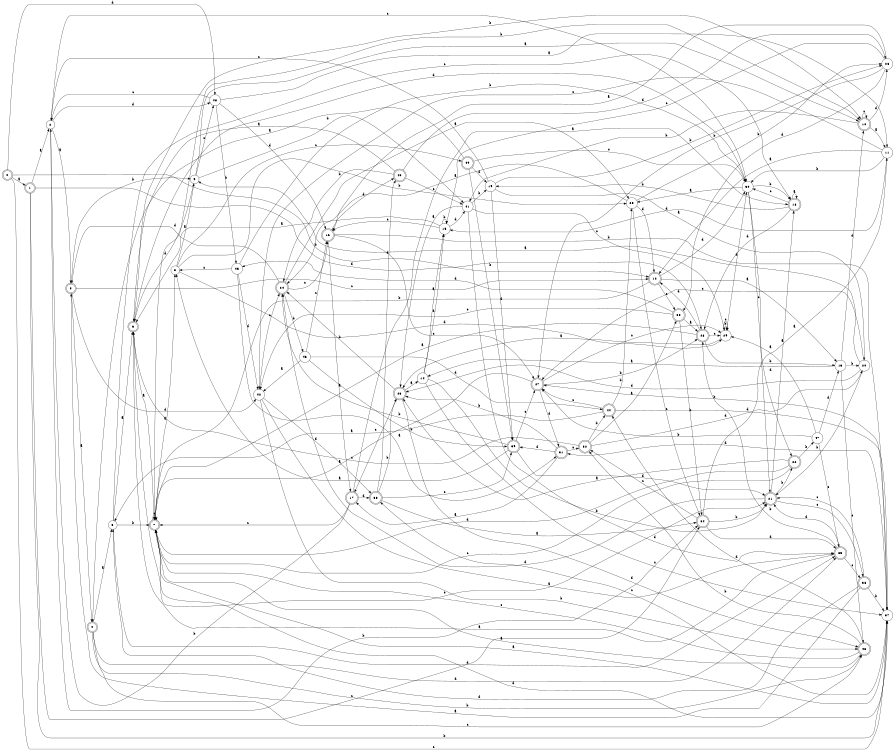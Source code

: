 digraph n40_8 {
__start0 [label="" shape="none"];

rankdir=LR;
size="8,5";

s0 [style="rounded,filled", color="black", fillcolor="white" shape="doublecircle", label="0"];
s1 [style="rounded,filled", color="black", fillcolor="white" shape="doublecircle", label="1"];
s2 [style="filled", color="black", fillcolor="white" shape="circle", label="2"];
s3 [style="rounded,filled", color="black", fillcolor="white" shape="doublecircle", label="3"];
s4 [style="rounded,filled", color="black", fillcolor="white" shape="doublecircle", label="4"];
s5 [style="filled", color="black", fillcolor="white" shape="circle", label="5"];
s6 [style="rounded,filled", color="black", fillcolor="white" shape="doublecircle", label="6"];
s7 [style="rounded,filled", color="black", fillcolor="white" shape="doublecircle", label="7"];
s8 [style="filled", color="black", fillcolor="white" shape="circle", label="8"];
s9 [style="filled", color="black", fillcolor="white" shape="circle", label="9"];
s10 [style="rounded,filled", color="black", fillcolor="white" shape="doublecircle", label="10"];
s11 [style="filled", color="black", fillcolor="white" shape="circle", label="11"];
s12 [style="rounded,filled", color="black", fillcolor="white" shape="doublecircle", label="12"];
s13 [style="filled", color="black", fillcolor="white" shape="circle", label="13"];
s14 [style="filled", color="black", fillcolor="white" shape="circle", label="14"];
s15 [style="filled", color="black", fillcolor="white" shape="circle", label="15"];
s16 [style="rounded,filled", color="black", fillcolor="white" shape="doublecircle", label="16"];
s17 [style="rounded,filled", color="black", fillcolor="white" shape="doublecircle", label="17"];
s18 [style="rounded,filled", color="black", fillcolor="white" shape="doublecircle", label="18"];
s19 [style="filled", color="black", fillcolor="white" shape="circle", label="19"];
s20 [style="filled", color="black", fillcolor="white" shape="circle", label="20"];
s21 [style="rounded,filled", color="black", fillcolor="white" shape="doublecircle", label="21"];
s22 [style="rounded,filled", color="black", fillcolor="white" shape="doublecircle", label="22"];
s23 [style="rounded,filled", color="black", fillcolor="white" shape="doublecircle", label="23"];
s24 [style="rounded,filled", color="black", fillcolor="white" shape="doublecircle", label="24"];
s25 [style="filled", color="black", fillcolor="white" shape="circle", label="25"];
s26 [style="filled", color="black", fillcolor="white" shape="circle", label="26"];
s27 [style="rounded,filled", color="black", fillcolor="white" shape="doublecircle", label="27"];
s28 [style="rounded,filled", color="black", fillcolor="white" shape="doublecircle", label="28"];
s29 [style="filled", color="black", fillcolor="white" shape="circle", label="29"];
s30 [style="filled", color="black", fillcolor="white" shape="circle", label="30"];
s31 [style="rounded,filled", color="black", fillcolor="white" shape="doublecircle", label="31"];
s32 [style="rounded,filled", color="black", fillcolor="white" shape="doublecircle", label="32"];
s33 [style="rounded,filled", color="black", fillcolor="white" shape="doublecircle", label="33"];
s34 [style="rounded,filled", color="black", fillcolor="white" shape="doublecircle", label="34"];
s35 [style="rounded,filled", color="black", fillcolor="white" shape="doublecircle", label="35"];
s36 [style="rounded,filled", color="black", fillcolor="white" shape="doublecircle", label="36"];
s37 [style="filled", color="black", fillcolor="white" shape="circle", label="37"];
s38 [style="rounded,filled", color="black", fillcolor="white" shape="doublecircle", label="38"];
s39 [style="rounded,filled", color="black", fillcolor="white" shape="doublecircle", label="39"];
s40 [style="rounded,filled", color="black", fillcolor="white" shape="doublecircle", label="40"];
s41 [style="filled", color="black", fillcolor="white" shape="circle", label="41"];
s42 [style="filled", color="black", fillcolor="white" shape="circle", label="42"];
s43 [style="rounded,filled", color="black", fillcolor="white" shape="doublecircle", label="43"];
s44 [style="rounded,filled", color="black", fillcolor="white" shape="doublecircle", label="44"];
s45 [style="filled", color="black", fillcolor="white" shape="circle", label="45"];
s46 [style="filled", color="black", fillcolor="white" shape="circle", label="46"];
s47 [style="filled", color="black", fillcolor="white" shape="circle", label="47"];
s48 [style="filled", color="black", fillcolor="white" shape="circle", label="48"];
s49 [style="rounded,filled", color="black", fillcolor="white" shape="doublecircle", label="49"];
s0 -> s1 [label="a"];
s0 -> s12 [label="b"];
s0 -> s37 [label="c"];
s0 -> s48 [label="d"];
s1 -> s2 [label="a"];
s1 -> s37 [label="b"];
s1 -> s34 [label="c"];
s1 -> s28 [label="d"];
s2 -> s3 [label="a"];
s2 -> s34 [label="b"];
s2 -> s30 [label="c"];
s2 -> s48 [label="d"];
s3 -> s4 [label="a"];
s3 -> s9 [label="b"];
s3 -> s12 [label="c"];
s3 -> s42 [label="d"];
s4 -> s5 [label="a"];
s4 -> s43 [label="b"];
s4 -> s43 [label="c"];
s4 -> s35 [label="d"];
s5 -> s6 [label="a"];
s5 -> s7 [label="b"];
s5 -> s18 [label="c"];
s5 -> s35 [label="d"];
s6 -> s7 [label="a"];
s6 -> s10 [label="b"];
s6 -> s21 [label="c"];
s6 -> s30 [label="d"];
s7 -> s8 [label="a"];
s7 -> s10 [label="b"];
s7 -> s7 [label="c"];
s7 -> s37 [label="d"];
s8 -> s9 [label="a"];
s8 -> s25 [label="b"];
s8 -> s49 [label="c"];
s8 -> s29 [label="d"];
s9 -> s10 [label="a"];
s9 -> s41 [label="b"];
s9 -> s48 [label="c"];
s9 -> s6 [label="d"];
s10 -> s11 [label="a"];
s10 -> s41 [label="b"];
s10 -> s10 [label="c"];
s10 -> s26 [label="d"];
s11 -> s12 [label="a"];
s11 -> s30 [label="b"];
s11 -> s42 [label="c"];
s11 -> s15 [label="d"];
s12 -> s13 [label="a"];
s12 -> s7 [label="b"];
s12 -> s33 [label="c"];
s12 -> s30 [label="d"];
s13 -> s14 [label="a"];
s13 -> s20 [label="b"];
s13 -> s43 [label="c"];
s13 -> s10 [label="d"];
s14 -> s15 [label="a"];
s14 -> s21 [label="b"];
s14 -> s37 [label="c"];
s14 -> s15 [label="d"];
s15 -> s6 [label="a"];
s15 -> s15 [label="b"];
s15 -> s16 [label="c"];
s15 -> s41 [label="d"];
s16 -> s17 [label="a"];
s16 -> s37 [label="b"];
s16 -> s27 [label="c"];
s16 -> s40 [label="d"];
s17 -> s18 [label="a"];
s17 -> s2 [label="b"];
s17 -> s7 [label="c"];
s17 -> s38 [label="d"];
s18 -> s18 [label="a"];
s18 -> s19 [label="b"];
s18 -> s30 [label="c"];
s18 -> s28 [label="d"];
s19 -> s20 [label="a"];
s19 -> s26 [label="b"];
s19 -> s2 [label="c"];
s19 -> s39 [label="d"];
s20 -> s9 [label="a"];
s20 -> s21 [label="b"];
s20 -> s27 [label="c"];
s20 -> s23 [label="d"];
s21 -> s18 [label="a"];
s21 -> s22 [label="b"];
s21 -> s36 [label="c"];
s21 -> s24 [label="d"];
s22 -> s23 [label="a"];
s22 -> s47 [label="b"];
s22 -> s7 [label="c"];
s22 -> s7 [label="d"];
s23 -> s14 [label="a"];
s23 -> s24 [label="b"];
s23 -> s17 [label="c"];
s23 -> s43 [label="d"];
s24 -> s25 [label="a"];
s24 -> s46 [label="b"];
s24 -> s16 [label="c"];
s24 -> s3 [label="d"];
s25 -> s24 [label="a"];
s25 -> s26 [label="b"];
s25 -> s34 [label="c"];
s25 -> s12 [label="d"];
s26 -> s16 [label="a"];
s26 -> s27 [label="b"];
s26 -> s15 [label="c"];
s26 -> s33 [label="d"];
s27 -> s7 [label="a"];
s27 -> s28 [label="b"];
s27 -> s29 [label="c"];
s27 -> s31 [label="d"];
s28 -> s7 [label="a"];
s28 -> s13 [label="b"];
s28 -> s29 [label="c"];
s28 -> s12 [label="d"];
s29 -> s23 [label="a"];
s29 -> s29 [label="b"];
s29 -> s29 [label="c"];
s29 -> s30 [label="d"];
s30 -> s25 [label="a"];
s30 -> s18 [label="b"];
s30 -> s21 [label="c"];
s30 -> s22 [label="d"];
s31 -> s17 [label="a"];
s31 -> s23 [label="b"];
s31 -> s32 [label="c"];
s31 -> s39 [label="d"];
s32 -> s33 [label="a"];
s32 -> s44 [label="b"];
s32 -> s6 [label="c"];
s32 -> s20 [label="d"];
s33 -> s28 [label="a"];
s33 -> s34 [label="b"];
s33 -> s42 [label="c"];
s33 -> s45 [label="d"];
s34 -> s11 [label="a"];
s34 -> s21 [label="b"];
s34 -> s32 [label="c"];
s34 -> s35 [label="d"];
s35 -> s6 [label="a"];
s35 -> s28 [label="b"];
s35 -> s36 [label="c"];
s35 -> s21 [label="d"];
s36 -> s3 [label="a"];
s36 -> s37 [label="b"];
s36 -> s21 [label="c"];
s36 -> s5 [label="d"];
s37 -> s7 [label="a"];
s37 -> s27 [label="b"];
s37 -> s38 [label="c"];
s37 -> s31 [label="d"];
s38 -> s34 [label="a"];
s38 -> s23 [label="b"];
s38 -> s39 [label="c"];
s38 -> s40 [label="d"];
s39 -> s8 [label="a"];
s39 -> s24 [label="b"];
s39 -> s27 [label="c"];
s39 -> s21 [label="d"];
s40 -> s6 [label="a"];
s40 -> s24 [label="b"];
s40 -> s41 [label="c"];
s40 -> s26 [label="d"];
s41 -> s23 [label="a"];
s41 -> s19 [label="b"];
s41 -> s29 [label="c"];
s41 -> s35 [label="d"];
s42 -> s35 [label="a"];
s42 -> s43 [label="b"];
s42 -> s24 [label="c"];
s42 -> s38 [label="d"];
s43 -> s7 [label="a"];
s43 -> s32 [label="b"];
s43 -> s7 [label="c"];
s43 -> s44 [label="d"];
s44 -> s5 [label="a"];
s44 -> s25 [label="b"];
s44 -> s27 [label="c"];
s44 -> s37 [label="d"];
s45 -> s31 [label="a"];
s45 -> s30 [label="b"];
s45 -> s8 [label="c"];
s45 -> s42 [label="d"];
s46 -> s42 [label="a"];
s46 -> s39 [label="b"];
s46 -> s16 [label="c"];
s46 -> s44 [label="d"];
s47 -> s29 [label="a"];
s47 -> s27 [label="b"];
s47 -> s35 [label="c"];
s47 -> s13 [label="d"];
s48 -> s11 [label="a"];
s48 -> s45 [label="b"];
s48 -> s2 [label="c"];
s48 -> s16 [label="d"];
s49 -> s4 [label="a"];
s49 -> s39 [label="b"];
s49 -> s30 [label="c"];
s49 -> s19 [label="d"];

}